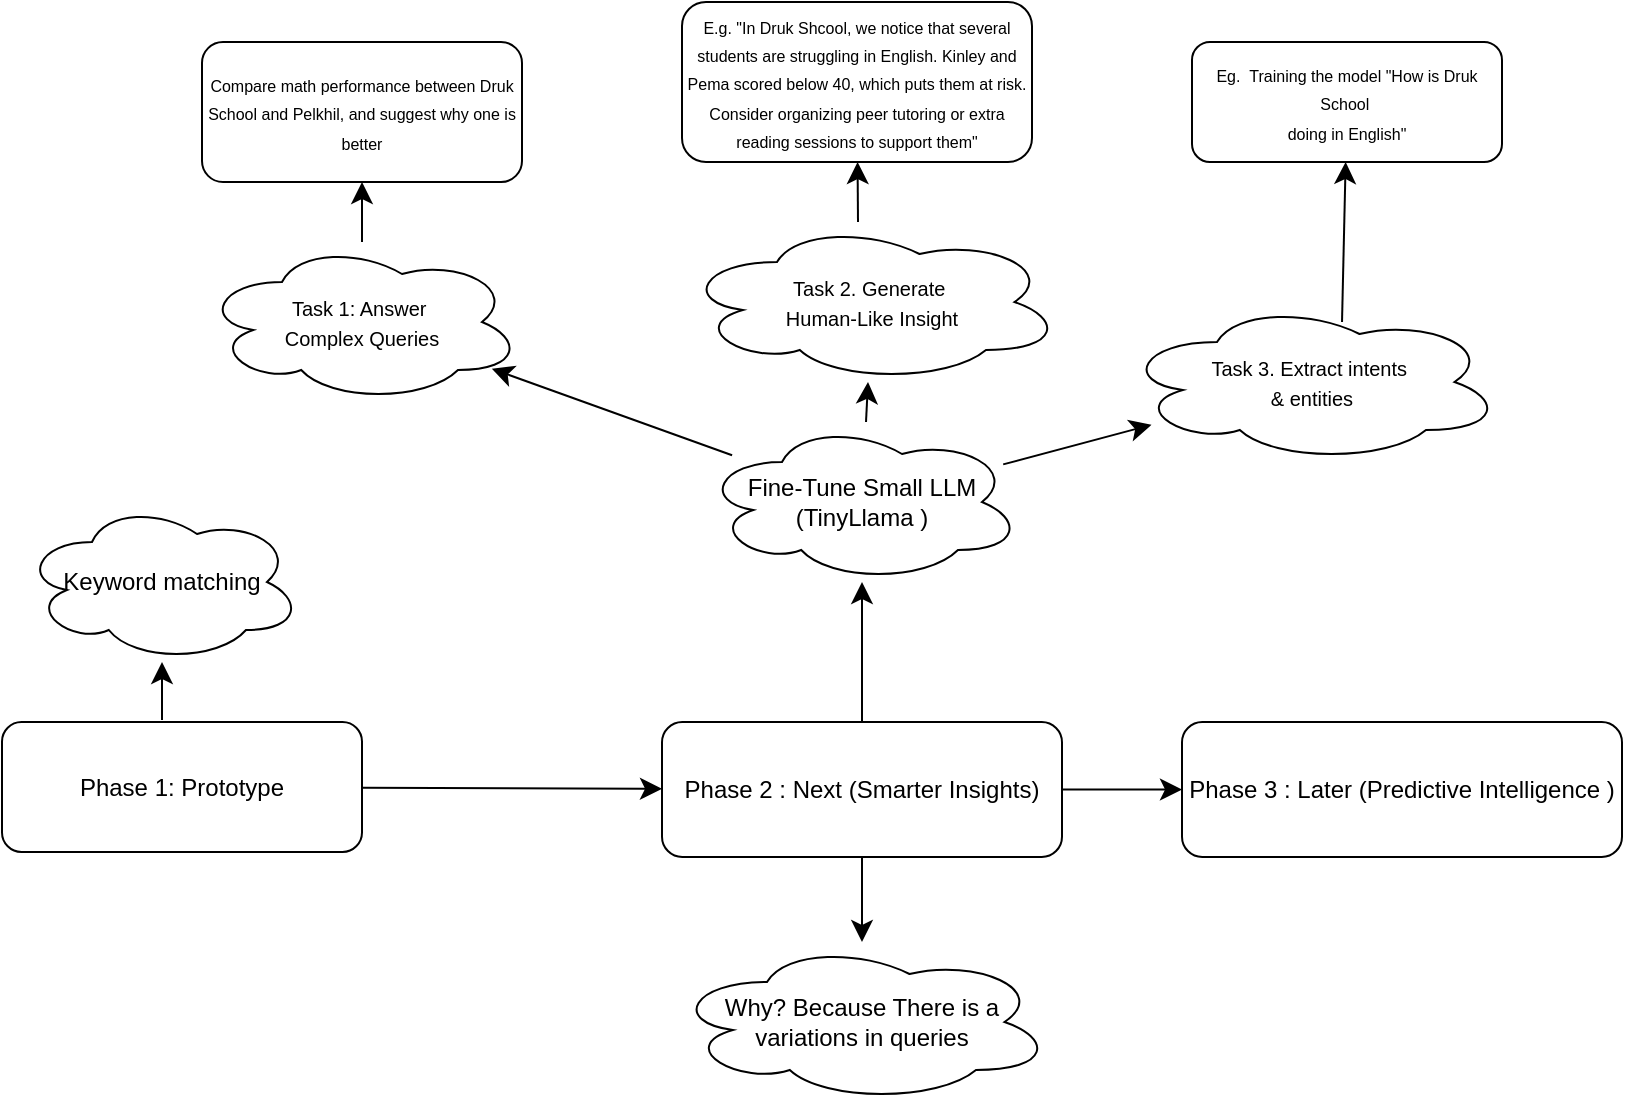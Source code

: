 <mxfile version="28.0.7">
  <diagram name="Page-1" id="QUDllDqmJ99NRzBA14GD">
    <mxGraphModel dx="1735" dy="651" grid="1" gridSize="10" guides="1" tooltips="1" connect="1" arrows="1" fold="1" page="1" pageScale="1" pageWidth="850" pageHeight="1100" math="0" shadow="0">
      <root>
        <mxCell id="0" />
        <mxCell id="1" parent="0" />
        <mxCell id="zpHpnb-nOYKSuRvg5qSJ-3" value="" style="edgeStyle=none;curved=1;rounded=0;orthogonalLoop=1;jettySize=auto;html=1;fontSize=12;startSize=8;endSize=8;" edge="1" parent="1" source="zpHpnb-nOYKSuRvg5qSJ-1" target="zpHpnb-nOYKSuRvg5qSJ-2">
          <mxGeometry relative="1" as="geometry" />
        </mxCell>
        <mxCell id="zpHpnb-nOYKSuRvg5qSJ-10" value="" style="edgeStyle=none;curved=1;rounded=0;orthogonalLoop=1;jettySize=auto;html=1;fontSize=12;startSize=8;endSize=8;" edge="1" parent="1" target="zpHpnb-nOYKSuRvg5qSJ-9">
          <mxGeometry relative="1" as="geometry">
            <mxPoint x="-10" y="389" as="sourcePoint" />
          </mxGeometry>
        </mxCell>
        <mxCell id="zpHpnb-nOYKSuRvg5qSJ-1" value="Phase 1: Prototype" style="rounded=1;whiteSpace=wrap;html=1;" vertex="1" parent="1">
          <mxGeometry x="-90" y="390" width="180" height="65" as="geometry" />
        </mxCell>
        <mxCell id="zpHpnb-nOYKSuRvg5qSJ-5" value="" style="edgeStyle=none;curved=1;rounded=0;orthogonalLoop=1;jettySize=auto;html=1;fontSize=12;startSize=8;endSize=8;" edge="1" parent="1" source="zpHpnb-nOYKSuRvg5qSJ-2" target="zpHpnb-nOYKSuRvg5qSJ-4">
          <mxGeometry relative="1" as="geometry" />
        </mxCell>
        <mxCell id="zpHpnb-nOYKSuRvg5qSJ-7" value="" style="edgeStyle=none;curved=1;rounded=0;orthogonalLoop=1;jettySize=auto;html=1;fontSize=12;startSize=8;endSize=8;" edge="1" parent="1" source="zpHpnb-nOYKSuRvg5qSJ-2" target="zpHpnb-nOYKSuRvg5qSJ-6">
          <mxGeometry relative="1" as="geometry" />
        </mxCell>
        <mxCell id="zpHpnb-nOYKSuRvg5qSJ-26" value="" style="edgeStyle=none;curved=1;rounded=0;orthogonalLoop=1;jettySize=auto;html=1;fontSize=12;startSize=8;endSize=8;" edge="1" parent="1" source="zpHpnb-nOYKSuRvg5qSJ-2" target="zpHpnb-nOYKSuRvg5qSJ-25">
          <mxGeometry relative="1" as="geometry" />
        </mxCell>
        <mxCell id="zpHpnb-nOYKSuRvg5qSJ-2" value="Phase 2 : Next (Smarter Insights)" style="whiteSpace=wrap;html=1;rounded=1;" vertex="1" parent="1">
          <mxGeometry x="240" y="390" width="200" height="67.5" as="geometry" />
        </mxCell>
        <mxCell id="zpHpnb-nOYKSuRvg5qSJ-4" value="Phase 3 : Later (Predictive Intelligence )" style="whiteSpace=wrap;html=1;rounded=1;" vertex="1" parent="1">
          <mxGeometry x="500" y="390" width="220" height="67.5" as="geometry" />
        </mxCell>
        <mxCell id="zpHpnb-nOYKSuRvg5qSJ-14" value="" style="edgeStyle=none;curved=1;rounded=0;orthogonalLoop=1;jettySize=auto;html=1;fontSize=12;startSize=8;endSize=8;" edge="1" parent="1" source="zpHpnb-nOYKSuRvg5qSJ-6" target="zpHpnb-nOYKSuRvg5qSJ-13">
          <mxGeometry relative="1" as="geometry" />
        </mxCell>
        <mxCell id="zpHpnb-nOYKSuRvg5qSJ-18" value="" style="edgeStyle=none;curved=1;rounded=0;orthogonalLoop=1;jettySize=auto;html=1;fontSize=12;startSize=8;endSize=8;" edge="1" parent="1" source="zpHpnb-nOYKSuRvg5qSJ-6" target="zpHpnb-nOYKSuRvg5qSJ-17">
          <mxGeometry relative="1" as="geometry" />
        </mxCell>
        <mxCell id="zpHpnb-nOYKSuRvg5qSJ-28" value="" style="edgeStyle=none;curved=1;rounded=0;orthogonalLoop=1;jettySize=auto;html=1;fontSize=12;startSize=8;endSize=8;" edge="1" parent="1" source="zpHpnb-nOYKSuRvg5qSJ-6" target="zpHpnb-nOYKSuRvg5qSJ-27">
          <mxGeometry relative="1" as="geometry" />
        </mxCell>
        <mxCell id="zpHpnb-nOYKSuRvg5qSJ-6" value="Fine-Tune Small LLM&lt;div&gt;(TinyLlama )&lt;/div&gt;" style="ellipse;shape=cloud;whiteSpace=wrap;html=1;rounded=1;" vertex="1" parent="1">
          <mxGeometry x="260" y="240" width="160" height="80" as="geometry" />
        </mxCell>
        <mxCell id="zpHpnb-nOYKSuRvg5qSJ-9" value="Keyword matching" style="ellipse;shape=cloud;whiteSpace=wrap;html=1;rounded=1;" vertex="1" parent="1">
          <mxGeometry x="-80" y="280" width="140" height="80" as="geometry" />
        </mxCell>
        <mxCell id="zpHpnb-nOYKSuRvg5qSJ-24" value="" style="edgeStyle=none;curved=1;rounded=0;orthogonalLoop=1;jettySize=auto;html=1;fontSize=12;startSize=8;endSize=8;exitX=0.579;exitY=0.125;exitDx=0;exitDy=0;exitPerimeter=0;" edge="1" parent="1" source="zpHpnb-nOYKSuRvg5qSJ-13" target="zpHpnb-nOYKSuRvg5qSJ-23">
          <mxGeometry relative="1" as="geometry" />
        </mxCell>
        <mxCell id="zpHpnb-nOYKSuRvg5qSJ-13" value="&lt;font style=&quot;font-size: 10px;&quot;&gt;Task 3. Extract intents&amp;nbsp;&lt;/font&gt;&lt;div&gt;&lt;font style=&quot;font-size: 10px;&quot;&gt;&amp;amp; entities&lt;/font&gt;&lt;/div&gt;" style="ellipse;shape=cloud;whiteSpace=wrap;html=1;rounded=1;" vertex="1" parent="1">
          <mxGeometry x="470" y="180" width="190" height="80" as="geometry" />
        </mxCell>
        <mxCell id="zpHpnb-nOYKSuRvg5qSJ-22" value="" style="edgeStyle=none;curved=1;rounded=0;orthogonalLoop=1;jettySize=auto;html=1;fontSize=12;startSize=8;endSize=8;" edge="1" parent="1" target="zpHpnb-nOYKSuRvg5qSJ-21">
          <mxGeometry relative="1" as="geometry">
            <mxPoint x="338" y="140" as="sourcePoint" />
          </mxGeometry>
        </mxCell>
        <mxCell id="zpHpnb-nOYKSuRvg5qSJ-17" value="&lt;font style=&quot;font-size: 10px;&quot;&gt;Task 2. Generate&amp;nbsp;&lt;/font&gt;&lt;div&gt;&lt;font style=&quot;font-size: 10px;&quot;&gt;Human-Like Insight&lt;/font&gt;&lt;/div&gt;" style="ellipse;shape=cloud;whiteSpace=wrap;html=1;rounded=1;" vertex="1" parent="1">
          <mxGeometry x="250" y="140" width="190" height="80" as="geometry" />
        </mxCell>
        <mxCell id="zpHpnb-nOYKSuRvg5qSJ-21" value="&lt;span style=&quot;caret-color: rgb(0, 0, 0); color: rgb(0, 0, 0); font-family: Helvetica; font-style: normal; font-variant-caps: normal; font-weight: 400; letter-spacing: normal; text-align: center; text-indent: 0px; text-transform: none; white-space: normal; word-spacing: 0px; -webkit-text-stroke-width: 0px; text-decoration: none; float: none; display: inline !important;&quot;&gt;&lt;font style=&quot;font-size: 8px;&quot;&gt;E.g. &quot;In Druk Shcool, we notice that several students are struggling in English. Kinley and Pema scored below 40, which puts them at risk. Consider organizing peer tutoring or extra reading sessions to support them&quot;&lt;/font&gt;&lt;/span&gt;" style="whiteSpace=wrap;html=1;rounded=1;" vertex="1" parent="1">
          <mxGeometry x="250" y="30" width="175" height="80" as="geometry" />
        </mxCell>
        <mxCell id="zpHpnb-nOYKSuRvg5qSJ-23" value="&lt;font style=&quot;font-size: 8px;&quot;&gt;Eg. &amp;nbsp;Training the model &quot;How is Druk School&amp;nbsp;&lt;/font&gt;&lt;div&gt;&lt;font style=&quot;font-size: 8px;&quot;&gt;doing in English&quot;&lt;/font&gt;&lt;/div&gt;" style="whiteSpace=wrap;html=1;rounded=1;" vertex="1" parent="1">
          <mxGeometry x="505" y="50" width="155" height="60" as="geometry" />
        </mxCell>
        <mxCell id="zpHpnb-nOYKSuRvg5qSJ-25" value="Why? Because There is a variations in queries" style="ellipse;shape=cloud;whiteSpace=wrap;html=1;rounded=1;" vertex="1" parent="1">
          <mxGeometry x="245" y="500" width="190" height="80" as="geometry" />
        </mxCell>
        <mxCell id="zpHpnb-nOYKSuRvg5qSJ-30" value="" style="edgeStyle=none;curved=1;rounded=0;orthogonalLoop=1;jettySize=auto;html=1;fontSize=12;startSize=8;endSize=8;" edge="1" parent="1" source="zpHpnb-nOYKSuRvg5qSJ-27" target="zpHpnb-nOYKSuRvg5qSJ-29">
          <mxGeometry relative="1" as="geometry" />
        </mxCell>
        <mxCell id="zpHpnb-nOYKSuRvg5qSJ-27" value="&lt;font style=&quot;font-size: 10px;&quot;&gt;Task 1: Answer&amp;nbsp;&lt;/font&gt;&lt;div&gt;&lt;font style=&quot;font-size: 10px;&quot;&gt;Complex Queries&lt;/font&gt;&lt;/div&gt;" style="ellipse;shape=cloud;whiteSpace=wrap;html=1;rounded=1;" vertex="1" parent="1">
          <mxGeometry x="10" y="150" width="160" height="80" as="geometry" />
        </mxCell>
        <mxCell id="zpHpnb-nOYKSuRvg5qSJ-29" value="&lt;font style=&quot;font-size: 8px;&quot;&gt;Compare math performance between Druk School and Pelkhil, and suggest why one is better&lt;/font&gt;" style="whiteSpace=wrap;html=1;rounded=1;" vertex="1" parent="1">
          <mxGeometry x="10" y="50" width="160" height="70" as="geometry" />
        </mxCell>
      </root>
    </mxGraphModel>
  </diagram>
</mxfile>

